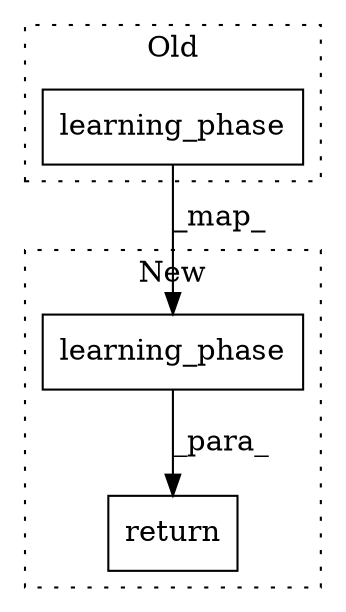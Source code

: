 digraph G {
subgraph cluster0 {
1 [label="learning_phase" a="32" s="3783" l="16" shape="box"];
label = "Old";
style="dotted";
}
subgraph cluster1 {
2 [label="learning_phase" a="32" s="3775" l="16" shape="box"];
3 [label="return" a="41" s="3736" l="7" shape="box"];
label = "New";
style="dotted";
}
1 -> 2 [label="_map_"];
2 -> 3 [label="_para_"];
}